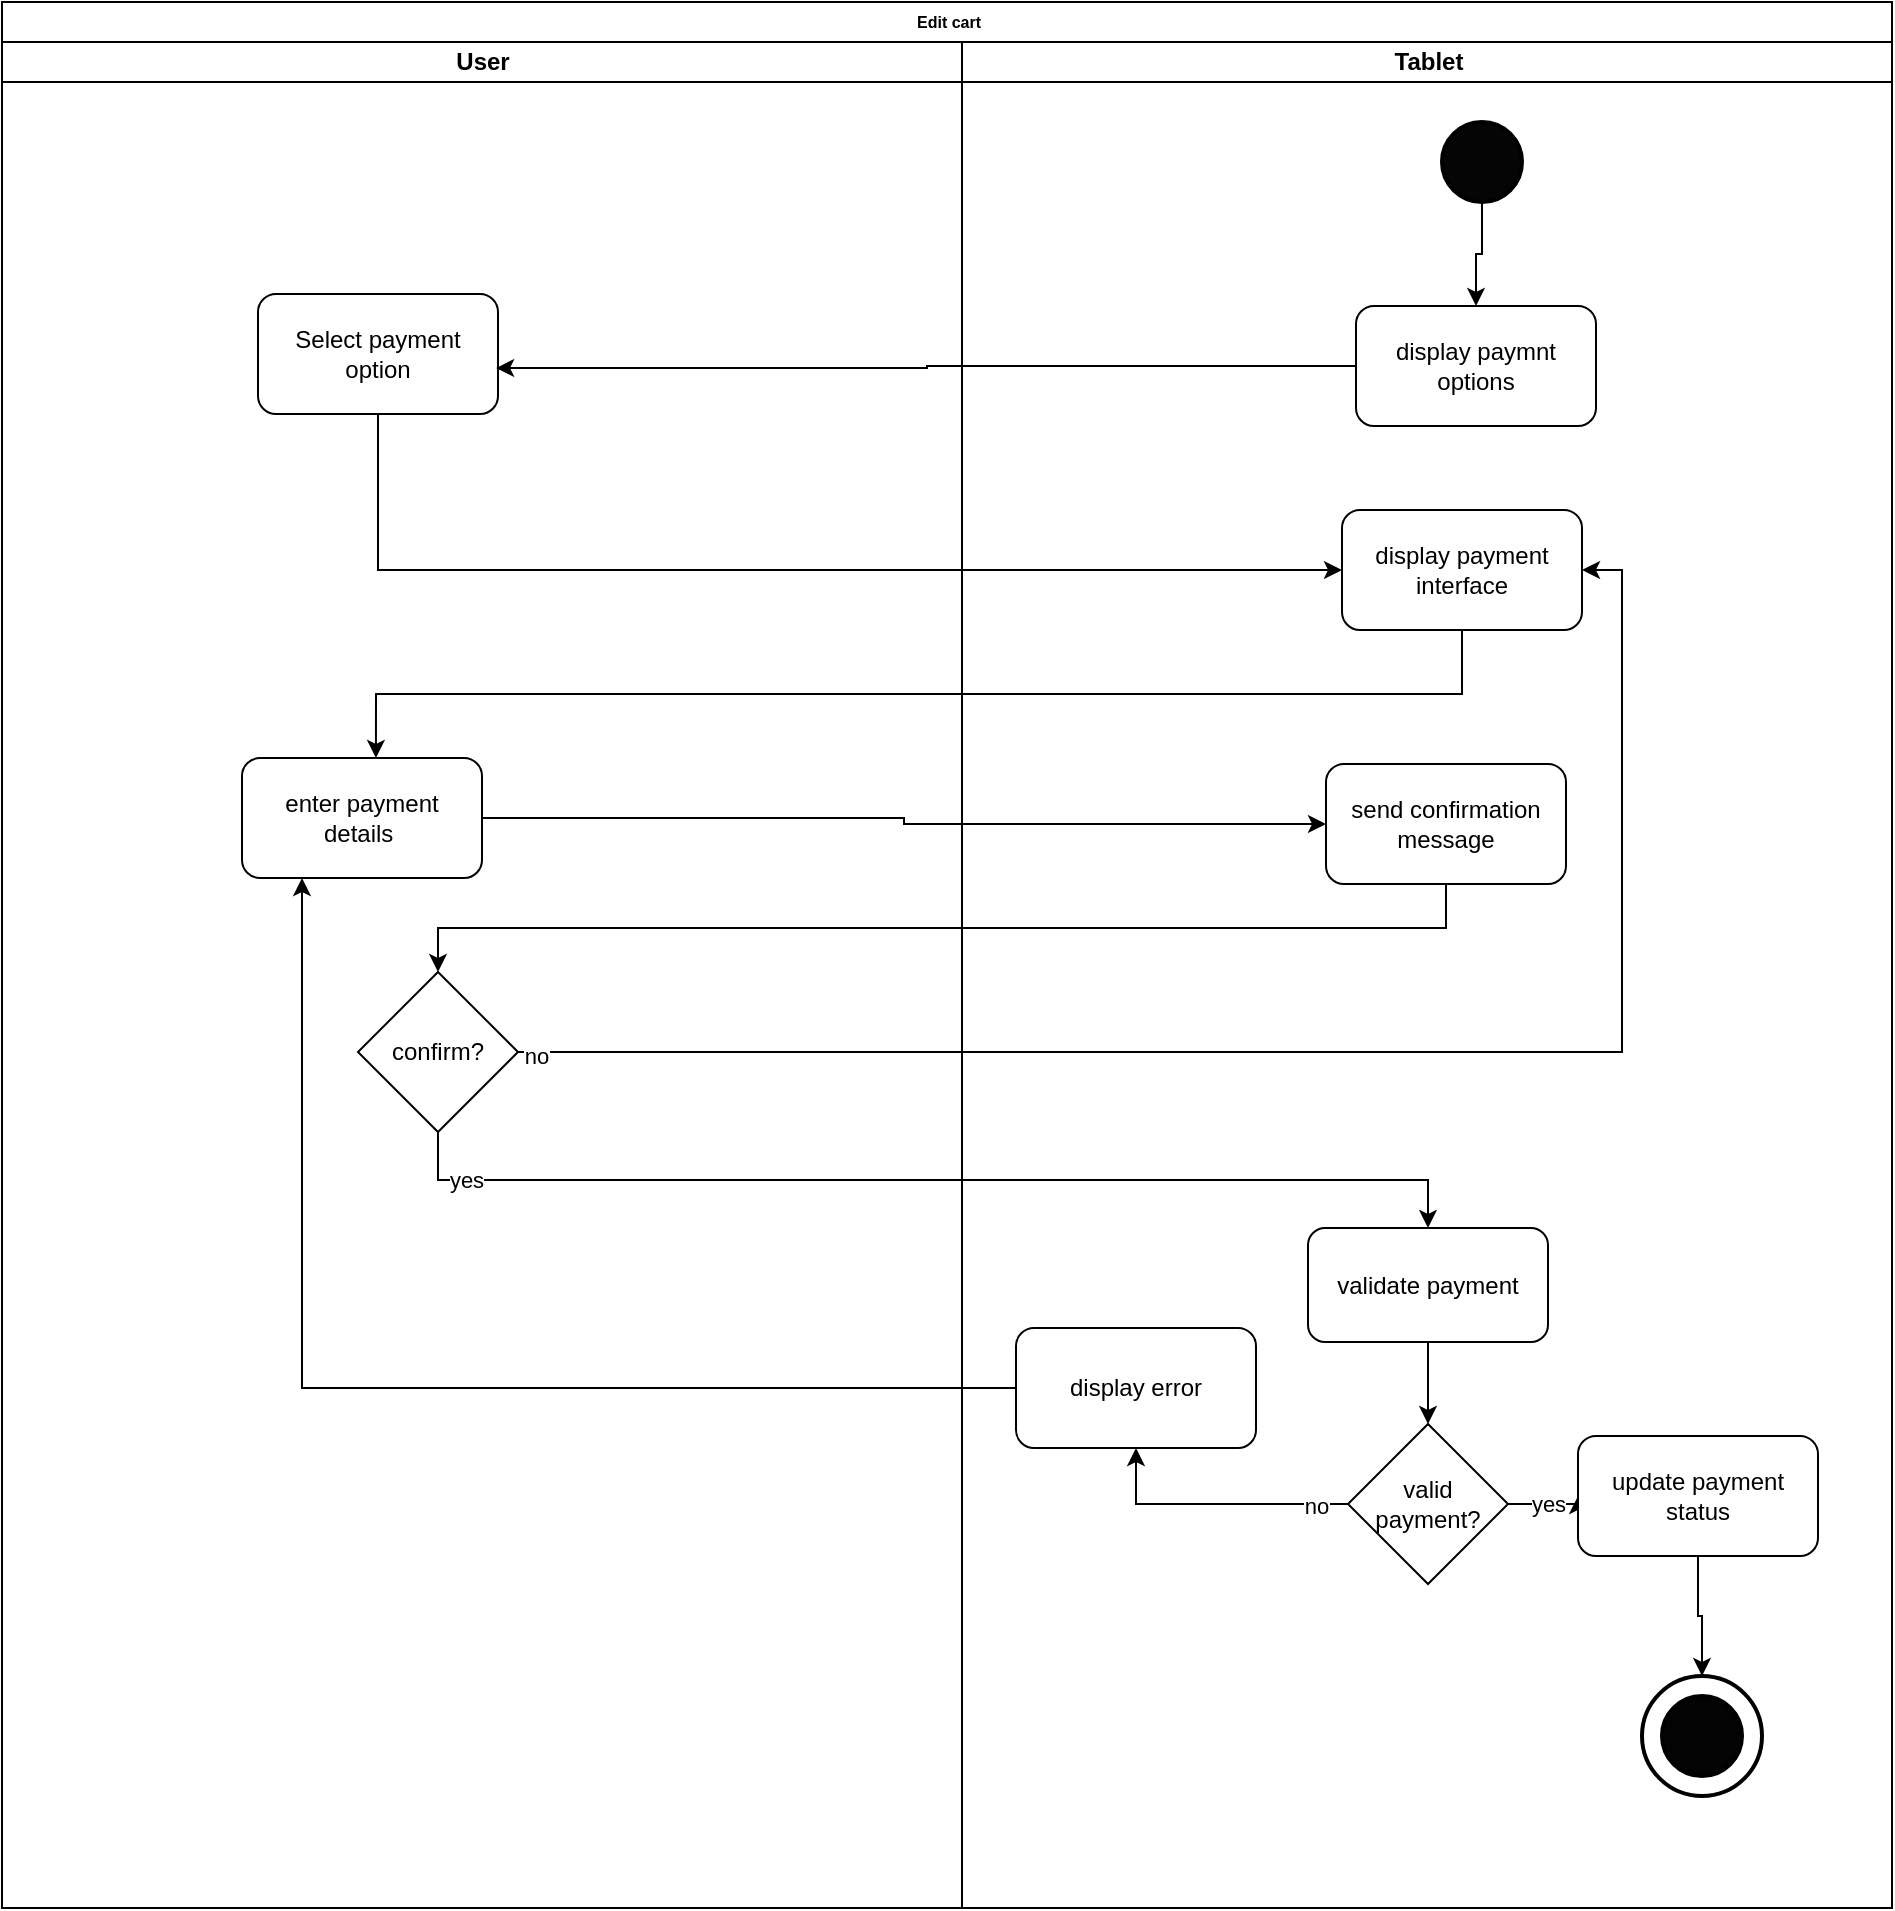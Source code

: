 <mxfile version="18.1.2" type="device" pages="3"><diagram name="make payment" id="74e2e168-ea6b-b213-b513-2b3c1d86103e"><mxGraphModel dx="1102" dy="582" grid="0" gridSize="10" guides="1" tooltips="1" connect="1" arrows="1" fold="1" page="1" pageScale="1" pageWidth="1100" pageHeight="850" background="none" math="0" shadow="0"><root><mxCell id="0"/><mxCell id="1" parent="0"/><mxCell id="77e6c97f196da883-1" value="Edit cart" style="swimlane;html=1;childLayout=stackLayout;startSize=20;rounded=0;shadow=0;labelBackgroundColor=none;strokeWidth=1;fontFamily=Helvetica;fontSize=8;align=center;" parent="1" vertex="1"><mxGeometry x="60" y="40" width="945" height="953" as="geometry"/></mxCell><mxCell id="77e6c97f196da883-2" value="User" style="swimlane;html=1;startSize=20;fontFamily=Helvetica;" parent="77e6c97f196da883-1" vertex="1"><mxGeometry y="20" width="480" height="933" as="geometry"/></mxCell><mxCell id="IcNIfMM1SqILuqd_Uaot-3" value="Select payment option" style="rounded=1;whiteSpace=wrap;html=1;" parent="77e6c97f196da883-2" vertex="1"><mxGeometry x="128" y="126" width="120" height="60" as="geometry"/></mxCell><mxCell id="IcNIfMM1SqILuqd_Uaot-8" value="enter payment details&amp;nbsp;" style="rounded=1;whiteSpace=wrap;html=1;" parent="77e6c97f196da883-2" vertex="1"><mxGeometry x="120" y="358" width="120" height="60" as="geometry"/></mxCell><mxCell id="IcNIfMM1SqILuqd_Uaot-11" value="confirm?" style="rhombus;whiteSpace=wrap;html=1;" parent="77e6c97f196da883-2" vertex="1"><mxGeometry x="178" y="465" width="80" height="80" as="geometry"/></mxCell><mxCell id="77e6c97f196da883-3" value="Tablet" style="swimlane;html=1;startSize=20;" parent="77e6c97f196da883-1" vertex="1"><mxGeometry x="480" y="20" width="465" height="933" as="geometry"/></mxCell><mxCell id="SDK-M1CeFXwxgkk81-vr-1" value="" style="strokeWidth=2;html=1;shape=mxgraph.flowchart.start_2;whiteSpace=wrap;fillColor=#050505;" parent="77e6c97f196da883-3" vertex="1"><mxGeometry x="240" y="40" width="40" height="40" as="geometry"/></mxCell><mxCell id="IcNIfMM1SqILuqd_Uaot-1" value="display paymnt options" style="rounded=1;whiteSpace=wrap;html=1;" parent="77e6c97f196da883-3" vertex="1"><mxGeometry x="197" y="132" width="120" height="60" as="geometry"/></mxCell><mxCell id="IcNIfMM1SqILuqd_Uaot-2" style="edgeStyle=orthogonalEdgeStyle;rounded=0;orthogonalLoop=1;jettySize=auto;html=1;exitX=0.5;exitY=1;exitDx=0;exitDy=0;exitPerimeter=0;entryX=0.5;entryY=0;entryDx=0;entryDy=0;" parent="77e6c97f196da883-3" source="SDK-M1CeFXwxgkk81-vr-1" target="IcNIfMM1SqILuqd_Uaot-1" edge="1"><mxGeometry relative="1" as="geometry"><mxPoint x="260" y="125" as="targetPoint"/></mxGeometry></mxCell><mxCell id="IcNIfMM1SqILuqd_Uaot-5" value="display payment interface" style="rounded=1;whiteSpace=wrap;html=1;" parent="77e6c97f196da883-3" vertex="1"><mxGeometry x="190" y="234" width="120" height="60" as="geometry"/></mxCell><mxCell id="IcNIfMM1SqILuqd_Uaot-9" value="send confirmation message" style="rounded=1;whiteSpace=wrap;html=1;" parent="77e6c97f196da883-3" vertex="1"><mxGeometry x="182" y="361" width="120" height="60" as="geometry"/></mxCell><mxCell id="IcNIfMM1SqILuqd_Uaot-17" style="edgeStyle=orthogonalEdgeStyle;rounded=0;orthogonalLoop=1;jettySize=auto;html=1;exitX=0.5;exitY=1;exitDx=0;exitDy=0;entryX=0.5;entryY=0;entryDx=0;entryDy=0;" parent="77e6c97f196da883-3" source="IcNIfMM1SqILuqd_Uaot-15" target="IcNIfMM1SqILuqd_Uaot-16" edge="1"><mxGeometry relative="1" as="geometry"/></mxCell><mxCell id="IcNIfMM1SqILuqd_Uaot-15" value="validate payment" style="rounded=1;whiteSpace=wrap;html=1;" parent="77e6c97f196da883-3" vertex="1"><mxGeometry x="173" y="593" width="120" height="57" as="geometry"/></mxCell><mxCell id="IcNIfMM1SqILuqd_Uaot-20" style="edgeStyle=orthogonalEdgeStyle;rounded=0;orthogonalLoop=1;jettySize=auto;html=1;exitX=0;exitY=0.5;exitDx=0;exitDy=0;entryX=0.5;entryY=1;entryDx=0;entryDy=0;" parent="77e6c97f196da883-3" source="IcNIfMM1SqILuqd_Uaot-16" target="IcNIfMM1SqILuqd_Uaot-19" edge="1"><mxGeometry relative="1" as="geometry"/></mxCell><mxCell id="IcNIfMM1SqILuqd_Uaot-22" value="yes" style="edgeStyle=orthogonalEdgeStyle;rounded=0;orthogonalLoop=1;jettySize=auto;html=1;exitX=1;exitY=0.5;exitDx=0;exitDy=0;entryX=0;entryY=0.5;entryDx=0;entryDy=0;" parent="77e6c97f196da883-3" source="IcNIfMM1SqILuqd_Uaot-16" target="IcNIfMM1SqILuqd_Uaot-21" edge="1"><mxGeometry relative="1" as="geometry"/></mxCell><mxCell id="IcNIfMM1SqILuqd_Uaot-16" value="valid payment?" style="rhombus;whiteSpace=wrap;html=1;" parent="77e6c97f196da883-3" vertex="1"><mxGeometry x="193" y="691" width="80" height="80" as="geometry"/></mxCell><mxCell id="IcNIfMM1SqILuqd_Uaot-19" value="display error" style="rounded=1;whiteSpace=wrap;html=1;" parent="77e6c97f196da883-3" vertex="1"><mxGeometry x="27" y="643" width="120" height="60" as="geometry"/></mxCell><mxCell id="IcNIfMM1SqILuqd_Uaot-21" value="update payment status" style="rounded=1;whiteSpace=wrap;html=1;" parent="77e6c97f196da883-3" vertex="1"><mxGeometry x="308" y="697" width="120" height="60" as="geometry"/></mxCell><mxCell id="3VEWgP1Zs75r4D65-o5o-1" value="" style="strokeWidth=2;html=1;shape=mxgraph.flowchart.start_2;whiteSpace=wrap;" parent="77e6c97f196da883-3" vertex="1"><mxGeometry x="340" y="817" width="60" height="60" as="geometry"/></mxCell><mxCell id="3VEWgP1Zs75r4D65-o5o-2" value="" style="strokeWidth=2;html=1;shape=mxgraph.flowchart.start_2;whiteSpace=wrap;fillColor=#030303;" parent="77e6c97f196da883-3" vertex="1"><mxGeometry x="350" y="827" width="40" height="40" as="geometry"/></mxCell><mxCell id="IcNIfMM1SqILuqd_Uaot-23" style="edgeStyle=orthogonalEdgeStyle;rounded=0;orthogonalLoop=1;jettySize=auto;html=1;exitX=0.5;exitY=1;exitDx=0;exitDy=0;entryX=0.5;entryY=0;entryDx=0;entryDy=0;entryPerimeter=0;" parent="77e6c97f196da883-3" source="IcNIfMM1SqILuqd_Uaot-21" target="3VEWgP1Zs75r4D65-o5o-1" edge="1"><mxGeometry relative="1" as="geometry"><mxPoint x="368" y="803" as="targetPoint"/></mxGeometry></mxCell><mxCell id="IcNIfMM1SqILuqd_Uaot-4" style="edgeStyle=orthogonalEdgeStyle;rounded=0;orthogonalLoop=1;jettySize=auto;html=1;exitX=0;exitY=0.5;exitDx=0;exitDy=0;entryX=0.992;entryY=0.617;entryDx=0;entryDy=0;entryPerimeter=0;" parent="77e6c97f196da883-1" source="IcNIfMM1SqILuqd_Uaot-1" target="IcNIfMM1SqILuqd_Uaot-3" edge="1"><mxGeometry relative="1" as="geometry"/></mxCell><mxCell id="IcNIfMM1SqILuqd_Uaot-6" style="edgeStyle=orthogonalEdgeStyle;rounded=0;orthogonalLoop=1;jettySize=auto;html=1;exitX=0.5;exitY=1;exitDx=0;exitDy=0;entryX=0;entryY=0.5;entryDx=0;entryDy=0;" parent="77e6c97f196da883-1" source="IcNIfMM1SqILuqd_Uaot-3" target="IcNIfMM1SqILuqd_Uaot-5" edge="1"><mxGeometry relative="1" as="geometry"/></mxCell><mxCell id="IcNIfMM1SqILuqd_Uaot-7" style="edgeStyle=orthogonalEdgeStyle;rounded=0;orthogonalLoop=1;jettySize=auto;html=1;exitX=0.5;exitY=1;exitDx=0;exitDy=0;entryX=0.558;entryY=0;entryDx=0;entryDy=0;entryPerimeter=0;" parent="77e6c97f196da883-1" source="IcNIfMM1SqILuqd_Uaot-5" target="IcNIfMM1SqILuqd_Uaot-8" edge="1"><mxGeometry relative="1" as="geometry"><mxPoint x="188" y="354" as="targetPoint"/></mxGeometry></mxCell><mxCell id="IcNIfMM1SqILuqd_Uaot-10" style="edgeStyle=orthogonalEdgeStyle;rounded=0;orthogonalLoop=1;jettySize=auto;html=1;exitX=1;exitY=0.5;exitDx=0;exitDy=0;entryX=0;entryY=0.5;entryDx=0;entryDy=0;" parent="77e6c97f196da883-1" source="IcNIfMM1SqILuqd_Uaot-8" target="IcNIfMM1SqILuqd_Uaot-9" edge="1"><mxGeometry relative="1" as="geometry"/></mxCell><mxCell id="IcNIfMM1SqILuqd_Uaot-12" style="edgeStyle=orthogonalEdgeStyle;rounded=0;orthogonalLoop=1;jettySize=auto;html=1;exitX=0.5;exitY=1;exitDx=0;exitDy=0;" parent="77e6c97f196da883-1" source="IcNIfMM1SqILuqd_Uaot-9" target="IcNIfMM1SqILuqd_Uaot-11" edge="1"><mxGeometry relative="1" as="geometry"/></mxCell><mxCell id="IcNIfMM1SqILuqd_Uaot-13" value="no" style="edgeStyle=orthogonalEdgeStyle;rounded=0;orthogonalLoop=1;jettySize=auto;html=1;exitX=1;exitY=0.5;exitDx=0;exitDy=0;entryX=1;entryY=0.5;entryDx=0;entryDy=0;" parent="77e6c97f196da883-1" source="IcNIfMM1SqILuqd_Uaot-11" target="IcNIfMM1SqILuqd_Uaot-5" edge="1"><mxGeometry x="-0.978" y="-2" relative="1" as="geometry"><mxPoint as="offset"/></mxGeometry></mxCell><mxCell id="IcNIfMM1SqILuqd_Uaot-14" value="yes" style="edgeStyle=orthogonalEdgeStyle;rounded=0;orthogonalLoop=1;jettySize=auto;html=1;exitX=0.5;exitY=1;exitDx=0;exitDy=0;entryX=0.5;entryY=0;entryDx=0;entryDy=0;" parent="77e6c97f196da883-1" source="IcNIfMM1SqILuqd_Uaot-11" target="IcNIfMM1SqILuqd_Uaot-15" edge="1"><mxGeometry x="-0.86" relative="1" as="geometry"><mxPoint x="716" y="603" as="targetPoint"/><mxPoint as="offset"/></mxGeometry></mxCell><mxCell id="IcNIfMM1SqILuqd_Uaot-18" value="no" style="edgeStyle=orthogonalEdgeStyle;rounded=0;orthogonalLoop=1;jettySize=auto;html=1;entryX=0.25;entryY=1;entryDx=0;entryDy=0;" parent="77e6c97f196da883-1" source="IcNIfMM1SqILuqd_Uaot-19" target="IcNIfMM1SqILuqd_Uaot-8" edge="1"><mxGeometry x="-1" y="161" relative="1" as="geometry"><mxPoint x="150" y="-102" as="offset"/></mxGeometry></mxCell></root></mxGraphModel></diagram><diagram id="SxHgQZfOLJvDwvRTogYs" name="place order"><mxGraphModel dx="1102" dy="582" grid="1" gridSize="10" guides="1" tooltips="1" connect="1" arrows="1" fold="1" page="1" pageScale="1" pageWidth="850" pageHeight="1100" math="0" shadow="0"><root><mxCell id="0"/><mxCell id="1" parent="0"/><mxCell id="PmZEBrTp980dBAcDKjgF-1" value="Place Order" style="swimlane;html=1;childLayout=stackLayout;startSize=20;rounded=0;shadow=0;labelBackgroundColor=none;strokeWidth=1;fontFamily=Verdana;fontSize=8;align=center;" parent="1" vertex="1"><mxGeometry x="70" y="70" width="975" height="930" as="geometry"/></mxCell><mxCell id="PmZEBrTp980dBAcDKjgF-2" value="User" style="swimlane;html=1;startSize=20;" parent="PmZEBrTp980dBAcDKjgF-1" vertex="1"><mxGeometry y="20" width="345" height="910" as="geometry"/></mxCell><mxCell id="PmZEBrTp980dBAcDKjgF-3" value="Clicks place order button" style="rounded=1;whiteSpace=wrap;html=1;" parent="PmZEBrTp980dBAcDKjgF-2" vertex="1"><mxGeometry x="130" y="150" width="120" height="50" as="geometry"/></mxCell><mxCell id="DQQnD7aPkWf6l8-0chDF-12" value="yes" style="edgeStyle=orthogonalEdgeStyle;rounded=0;orthogonalLoop=1;jettySize=auto;html=1;exitX=0.5;exitY=1;exitDx=0;exitDy=0;entryX=0.5;entryY=0;entryDx=0;entryDy=0;" parent="PmZEBrTp980dBAcDKjgF-2" source="DQQnD7aPkWf6l8-0chDF-1" target="DQQnD7aPkWf6l8-0chDF-2" edge="1"><mxGeometry x="-0.789" y="-5" relative="1" as="geometry"><mxPoint as="offset"/></mxGeometry></mxCell><mxCell id="DQQnD7aPkWf6l8-0chDF-1" value="user wishes to enter promo code?" style="rhombus;whiteSpace=wrap;html=1;" parent="PmZEBrTp980dBAcDKjgF-2" vertex="1"><mxGeometry x="155" y="330" width="90" height="90" as="geometry"/></mxCell><mxCell id="DQQnD7aPkWf6l8-0chDF-25" style="edgeStyle=orthogonalEdgeStyle;rounded=0;orthogonalLoop=1;jettySize=auto;html=1;exitX=0.5;exitY=1;exitDx=0;exitDy=0;" parent="PmZEBrTp980dBAcDKjgF-2" source="DQQnD7aPkWf6l8-0chDF-2" target="DQQnD7aPkWf6l8-0chDF-13" edge="1"><mxGeometry relative="1" as="geometry"/></mxCell><mxCell id="DQQnD7aPkWf6l8-0chDF-2" value="Enters promo code" style="rounded=1;whiteSpace=wrap;html=1;" parent="PmZEBrTp980dBAcDKjgF-2" vertex="1"><mxGeometry x="140" y="650" width="120" height="60" as="geometry"/></mxCell><mxCell id="DQQnD7aPkWf6l8-0chDF-24" value="no" style="edgeStyle=orthogonalEdgeStyle;rounded=0;orthogonalLoop=1;jettySize=auto;html=1;exitX=0.5;exitY=1;exitDx=0;exitDy=0;entryX=0;entryY=0.5;entryDx=0;entryDy=0;" parent="PmZEBrTp980dBAcDKjgF-2" source="DQQnD7aPkWf6l8-0chDF-13" target="DQQnD7aPkWf6l8-0chDF-2" edge="1"><mxGeometry x="-0.836" relative="1" as="geometry"><Array as="points"><mxPoint x="195" y="870"/><mxPoint x="120" y="870"/><mxPoint x="120" y="680"/></Array><mxPoint as="offset"/></mxGeometry></mxCell><mxCell id="DQQnD7aPkWf6l8-0chDF-13" value="promo code valid" style="rhombus;whiteSpace=wrap;html=1;" parent="PmZEBrTp980dBAcDKjgF-2" vertex="1"><mxGeometry x="155" y="770" width="80" height="80" as="geometry"/></mxCell><mxCell id="DQQnD7aPkWf6l8-0chDF-19" value="no" style="text;html=1;align=center;verticalAlign=middle;resizable=0;points=[];autosize=1;strokeColor=none;fillColor=none;" parent="PmZEBrTp980dBAcDKjgF-2" vertex="1"><mxGeometry x="245" y="550" width="30" height="20" as="geometry"/></mxCell><mxCell id="PmZEBrTp980dBAcDKjgF-5" value="Tablet" style="swimlane;html=1;startSize=20;" parent="PmZEBrTp980dBAcDKjgF-1" vertex="1"><mxGeometry x="345" y="20" width="340" height="910" as="geometry"/></mxCell><mxCell id="PmZEBrTp980dBAcDKjgF-7" value="Verify order" style="rounded=1;whiteSpace=wrap;html=1;" parent="PmZEBrTp980dBAcDKjgF-5" vertex="1"><mxGeometry x="100" y="150" width="110" height="50" as="geometry"/></mxCell><mxCell id="PmZEBrTp980dBAcDKjgF-9" value="" style="strokeWidth=2;html=1;shape=mxgraph.flowchart.start_2;whiteSpace=wrap;fillColor=#000000;" parent="PmZEBrTp980dBAcDKjgF-5" vertex="1"><mxGeometry x="145" y="20" width="50" height="50" as="geometry"/></mxCell><mxCell id="PmZEBrTp980dBAcDKjgF-10" value="Show cart" style="rounded=1;whiteSpace=wrap;html=1;" parent="PmZEBrTp980dBAcDKjgF-5" vertex="1"><mxGeometry x="103" y="90" width="115" height="40" as="geometry"/></mxCell><mxCell id="PmZEBrTp980dBAcDKjgF-11" style="edgeStyle=orthogonalEdgeStyle;rounded=0;orthogonalLoop=1;jettySize=auto;html=1;exitX=0.5;exitY=1;exitDx=0;exitDy=0;exitPerimeter=0;entryX=0.562;entryY=-0.008;entryDx=0;entryDy=0;entryPerimeter=0;" parent="PmZEBrTp980dBAcDKjgF-5" source="PmZEBrTp980dBAcDKjgF-9" target="PmZEBrTp980dBAcDKjgF-10" edge="1"><mxGeometry relative="1" as="geometry"><mxPoint x="170" y="90" as="targetPoint"/></mxGeometry></mxCell><mxCell id="DQQnD7aPkWf6l8-0chDF-22" style="edgeStyle=orthogonalEdgeStyle;rounded=0;orthogonalLoop=1;jettySize=auto;html=1;exitX=0.5;exitY=1;exitDx=0;exitDy=0;entryX=1;entryY=0.75;entryDx=0;entryDy=0;" parent="PmZEBrTp980dBAcDKjgF-5" source="DQQnD7aPkWf6l8-0chDF-15" target="PmZEBrTp980dBAcDKjgF-10" edge="1"><mxGeometry relative="1" as="geometry"><Array as="points"><mxPoint x="-90" y="570"/><mxPoint x="325" y="570"/><mxPoint x="325" y="120"/></Array></mxGeometry></mxCell><mxCell id="DQQnD7aPkWf6l8-0chDF-15" value="confirm?" style="rhombus;whiteSpace=wrap;html=1;" parent="PmZEBrTp980dBAcDKjgF-5" vertex="1"><mxGeometry x="-115" y="480" width="50" height="70" as="geometry"/></mxCell><mxCell id="DQQnD7aPkWf6l8-0chDF-16" value="Yes" style="edgeLabel;html=1;align=center;verticalAlign=middle;resizable=0;points=[];" parent="PmZEBrTp980dBAcDKjgF-5" vertex="1" connectable="0"><mxGeometry x="-55" y="516" as="geometry"/></mxCell><mxCell id="DQQnD7aPkWf6l8-0chDF-17" value="Send confirmation to&amp;nbsp; user" style="rounded=1;whiteSpace=wrap;html=1;" parent="PmZEBrTp980dBAcDKjgF-5" vertex="1"><mxGeometry x="108" y="340" width="110" height="40" as="geometry"/></mxCell><mxCell id="DQQnD7aPkWf6l8-0chDF-18" style="edgeStyle=orthogonalEdgeStyle;rounded=0;orthogonalLoop=1;jettySize=auto;html=1;exitX=0.5;exitY=1;exitDx=0;exitDy=0;entryX=0.5;entryY=0;entryDx=0;entryDy=0;" parent="PmZEBrTp980dBAcDKjgF-5" source="DQQnD7aPkWf6l8-0chDF-17" target="DQQnD7aPkWf6l8-0chDF-15" edge="1"><mxGeometry relative="1" as="geometry"><mxPoint x="-115" y="400" as="targetPoint"/><Array as="points"><mxPoint x="115" y="380"/><mxPoint x="115" y="470"/><mxPoint x="-90" y="470"/></Array></mxGeometry></mxCell><mxCell id="PmZEBrTp980dBAcDKjgF-12" value="Server" style="swimlane;html=1;startSize=20;" parent="PmZEBrTp980dBAcDKjgF-1" vertex="1"><mxGeometry x="685" y="20" width="290" height="910" as="geometry"/></mxCell><mxCell id="PmZEBrTp980dBAcDKjgF-14" value="" style="strokeWidth=2;html=1;shape=mxgraph.flowchart.start_2;whiteSpace=wrap;" parent="PmZEBrTp980dBAcDKjgF-12" vertex="1"><mxGeometry x="170" y="410" width="60" height="60" as="geometry"/></mxCell><mxCell id="PmZEBrTp980dBAcDKjgF-16" value="" style="strokeWidth=2;html=1;shape=mxgraph.flowchart.start_2;whiteSpace=wrap;fillColor=#030303;" parent="PmZEBrTp980dBAcDKjgF-12" vertex="1"><mxGeometry x="180" y="420" width="40" height="40" as="geometry"/></mxCell><mxCell id="PmZEBrTp980dBAcDKjgF-13" value="Send order request" style="rounded=1;whiteSpace=wrap;html=1;" parent="PmZEBrTp980dBAcDKjgF-12" vertex="1"><mxGeometry x="120" y="260" width="100" height="50" as="geometry"/></mxCell><mxCell id="PmZEBrTp980dBAcDKjgF-15" style="edgeStyle=orthogonalEdgeStyle;rounded=0;orthogonalLoop=1;jettySize=auto;html=1;exitX=0.75;exitY=1;exitDx=0;exitDy=0;entryX=0.5;entryY=0;entryDx=0;entryDy=0;entryPerimeter=0;" parent="PmZEBrTp980dBAcDKjgF-12" source="PmZEBrTp980dBAcDKjgF-13" target="PmZEBrTp980dBAcDKjgF-14" edge="1"><mxGeometry relative="1" as="geometry"><mxPoint x="167.857" y="400" as="targetPoint"/></mxGeometry></mxCell><mxCell id="PmZEBrTp980dBAcDKjgF-17" style="edgeStyle=orthogonalEdgeStyle;rounded=0;orthogonalLoop=1;jettySize=auto;html=1;exitX=1;exitY=0.5;exitDx=0;exitDy=0;entryX=0;entryY=0.5;entryDx=0;entryDy=0;" parent="PmZEBrTp980dBAcDKjgF-1" source="PmZEBrTp980dBAcDKjgF-3" target="PmZEBrTp980dBAcDKjgF-7" edge="1"><mxGeometry relative="1" as="geometry"><mxPoint x="370" y="175" as="targetPoint"/></mxGeometry></mxCell><mxCell id="PmZEBrTp980dBAcDKjgF-21" style="edgeStyle=orthogonalEdgeStyle;rounded=0;orthogonalLoop=1;jettySize=auto;html=1;exitX=0;exitY=0.5;exitDx=0;exitDy=0;entryX=0.5;entryY=0;entryDx=0;entryDy=0;" parent="PmZEBrTp980dBAcDKjgF-1" source="PmZEBrTp980dBAcDKjgF-10" target="PmZEBrTp980dBAcDKjgF-3" edge="1"><mxGeometry relative="1" as="geometry"/></mxCell><mxCell id="DQQnD7aPkWf6l8-0chDF-14" style="edgeStyle=orthogonalEdgeStyle;rounded=0;orthogonalLoop=1;jettySize=auto;html=1;exitX=0.5;exitY=1;exitDx=0;exitDy=0;entryX=0.5;entryY=0;entryDx=0;entryDy=0;" parent="PmZEBrTp980dBAcDKjgF-1" source="PmZEBrTp980dBAcDKjgF-7" target="DQQnD7aPkWf6l8-0chDF-1" edge="1"><mxGeometry relative="1" as="geometry"><mxPoint x="240" y="470" as="targetPoint"/></mxGeometry></mxCell><mxCell id="DQQnD7aPkWf6l8-0chDF-20" value="no" style="edgeStyle=orthogonalEdgeStyle;rounded=0;orthogonalLoop=1;jettySize=auto;html=1;exitX=1;exitY=0.5;exitDx=0;exitDy=0;entryX=0.25;entryY=0;entryDx=0;entryDy=0;" parent="PmZEBrTp980dBAcDKjgF-1" source="DQQnD7aPkWf6l8-0chDF-1" target="DQQnD7aPkWf6l8-0chDF-17" edge="1"><mxGeometry x="-0.909" relative="1" as="geometry"><mxPoint as="offset"/></mxGeometry></mxCell><mxCell id="DQQnD7aPkWf6l8-0chDF-21" style="edgeStyle=orthogonalEdgeStyle;rounded=0;orthogonalLoop=1;jettySize=auto;html=1;exitX=1;exitY=0.5;exitDx=0;exitDy=0;entryX=0;entryY=0.75;entryDx=0;entryDy=0;" parent="PmZEBrTp980dBAcDKjgF-1" source="DQQnD7aPkWf6l8-0chDF-15" target="PmZEBrTp980dBAcDKjgF-13" edge="1"><mxGeometry relative="1" as="geometry"><Array as="points"><mxPoint x="710" y="535"/><mxPoint x="710" y="318"/></Array></mxGeometry></mxCell><mxCell id="DQQnD7aPkWf6l8-0chDF-23" value="yes" style="edgeStyle=orthogonalEdgeStyle;rounded=0;orthogonalLoop=1;jettySize=auto;html=1;exitX=1;exitY=0.5;exitDx=0;exitDy=0;entryX=0.5;entryY=1;entryDx=0;entryDy=0;" parent="PmZEBrTp980dBAcDKjgF-1" source="DQQnD7aPkWf6l8-0chDF-13" target="DQQnD7aPkWf6l8-0chDF-17" edge="1"><mxGeometry x="-0.959" relative="1" as="geometry"><mxPoint as="offset"/></mxGeometry></mxCell></root></mxGraphModel></diagram><diagram id="bzFBUPkuuMBoB_b6tr_b" name="add to cart"><mxGraphModel dx="1102" dy="582" grid="1" gridSize="10" guides="1" tooltips="1" connect="1" arrows="1" fold="1" page="1" pageScale="1" pageWidth="850" pageHeight="1100" math="0" shadow="0"><root><mxCell id="0"/><mxCell id="1" parent="0"/><mxCell id="c9L4vhClBOblmuspQIjg-1" value="Add to cart" style="swimlane;html=1;childLayout=stackLayout;startSize=20;rounded=0;shadow=0;labelBackgroundColor=none;strokeWidth=1;fontFamily=Verdana;fontSize=8;align=center;" parent="1" vertex="1"><mxGeometry x="70" y="40" width="960" height="570" as="geometry"/></mxCell><mxCell id="c9L4vhClBOblmuspQIjg-2" value="User" style="swimlane;html=1;startSize=20;" parent="c9L4vhClBOblmuspQIjg-1" vertex="1"><mxGeometry y="20" width="480" height="550" as="geometry"/></mxCell><mxCell id="c9L4vhClBOblmuspQIjg-3" value="User enters amount" style="rounded=1;whiteSpace=wrap;html=1;" parent="c9L4vhClBOblmuspQIjg-2" vertex="1"><mxGeometry x="130" y="120" width="130" height="40" as="geometry"/></mxCell><mxCell id="c9L4vhClBOblmuspQIjg-4" value="" style="strokeWidth=2;html=1;shape=mxgraph.flowchart.start_2;whiteSpace=wrap;fillColor=#030303;" parent="c9L4vhClBOblmuspQIjg-2" vertex="1"><mxGeometry x="175" y="30" width="40" height="40" as="geometry"/></mxCell><mxCell id="c9L4vhClBOblmuspQIjg-5" style="edgeStyle=orthogonalEdgeStyle;rounded=0;orthogonalLoop=1;jettySize=auto;html=1;exitX=0.5;exitY=1;exitDx=0;exitDy=0;" parent="c9L4vhClBOblmuspQIjg-2" source="c9L4vhClBOblmuspQIjg-6" target="c9L4vhClBOblmuspQIjg-7" edge="1"><mxGeometry relative="1" as="geometry"/></mxCell><mxCell id="c9L4vhClBOblmuspQIjg-6" value="Click add to cart button" style="rounded=1;whiteSpace=wrap;html=1;" parent="c9L4vhClBOblmuspQIjg-2" vertex="1"><mxGeometry x="130" y="180" width="120" height="40" as="geometry"/></mxCell><mxCell id="c9L4vhClBOblmuspQIjg-7" value="" style="rhombus;whiteSpace=wrap;html=1;" parent="c9L4vhClBOblmuspQIjg-2" vertex="1"><mxGeometry x="165" y="260" width="50" height="55" as="geometry"/></mxCell><mxCell id="c9L4vhClBOblmuspQIjg-8" style="edgeStyle=orthogonalEdgeStyle;rounded=0;orthogonalLoop=1;jettySize=auto;html=1;exitX=0.5;exitY=1;exitDx=0;exitDy=0;exitPerimeter=0;entryX=0.5;entryY=0;entryDx=0;entryDy=0;" parent="c9L4vhClBOblmuspQIjg-2" source="c9L4vhClBOblmuspQIjg-4" target="c9L4vhClBOblmuspQIjg-3" edge="1"><mxGeometry relative="1" as="geometry"><mxPoint x="660" y="90" as="targetPoint"/></mxGeometry></mxCell><mxCell id="c9L4vhClBOblmuspQIjg-9" value="System" style="swimlane;html=1;startSize=20;" parent="c9L4vhClBOblmuspQIjg-1" vertex="1"><mxGeometry x="480" y="20" width="480" height="550" as="geometry"/></mxCell><mxCell id="c9L4vhClBOblmuspQIjg-10" value="Show price with respect to amount" style="rounded=1;whiteSpace=wrap;html=1;" parent="c9L4vhClBOblmuspQIjg-9" vertex="1"><mxGeometry x="170" y="120" width="120" height="40" as="geometry"/></mxCell><mxCell id="c9L4vhClBOblmuspQIjg-11" style="edgeStyle=orthogonalEdgeStyle;rounded=0;orthogonalLoop=1;jettySize=auto;html=1;exitX=0.5;exitY=1;exitDx=0;exitDy=0;entryX=0.5;entryY=0;entryDx=0;entryDy=0;entryPerimeter=0;" parent="c9L4vhClBOblmuspQIjg-9" source="c9L4vhClBOblmuspQIjg-12" target="c9L4vhClBOblmuspQIjg-13" edge="1"><mxGeometry relative="1" as="geometry"/></mxCell><mxCell id="c9L4vhClBOblmuspQIjg-12" value="add item to cart" style="rounded=1;whiteSpace=wrap;html=1;" parent="c9L4vhClBOblmuspQIjg-9" vertex="1"><mxGeometry x="140" y="420" width="115" height="40" as="geometry"/></mxCell><mxCell id="c9L4vhClBOblmuspQIjg-13" value="" style="strokeWidth=2;html=1;shape=mxgraph.flowchart.start_2;whiteSpace=wrap;" parent="c9L4vhClBOblmuspQIjg-9" vertex="1"><mxGeometry x="170" y="480" width="60" height="60" as="geometry"/></mxCell><mxCell id="c9L4vhClBOblmuspQIjg-14" value="" style="strokeWidth=2;html=1;shape=mxgraph.flowchart.start_2;whiteSpace=wrap;fillColor=#030303;" parent="c9L4vhClBOblmuspQIjg-9" vertex="1"><mxGeometry x="185" y="495" width="30" height="30" as="geometry"/></mxCell><mxCell id="c9L4vhClBOblmuspQIjg-15" style="edgeStyle=orthogonalEdgeStyle;rounded=0;orthogonalLoop=1;jettySize=auto;html=1;exitX=1;exitY=0.5;exitDx=0;exitDy=0;entryX=0;entryY=0.5;entryDx=0;entryDy=0;" parent="c9L4vhClBOblmuspQIjg-1" source="c9L4vhClBOblmuspQIjg-3" target="c9L4vhClBOblmuspQIjg-10" edge="1"><mxGeometry relative="1" as="geometry"/></mxCell><mxCell id="c9L4vhClBOblmuspQIjg-16" style="edgeStyle=orthogonalEdgeStyle;rounded=0;orthogonalLoop=1;jettySize=auto;html=1;exitX=0.5;exitY=1;exitDx=0;exitDy=0;entryX=1;entryY=0.5;entryDx=0;entryDy=0;" parent="c9L4vhClBOblmuspQIjg-1" source="c9L4vhClBOblmuspQIjg-10" target="c9L4vhClBOblmuspQIjg-6" edge="1"><mxGeometry relative="1" as="geometry"/></mxCell><mxCell id="c9L4vhClBOblmuspQIjg-17" value="Amount is zero" style="edgeStyle=orthogonalEdgeStyle;rounded=0;orthogonalLoop=1;jettySize=auto;html=1;exitX=1;exitY=0.5;exitDx=0;exitDy=0;entryX=0.75;entryY=1;entryDx=0;entryDy=0;align=right;labelPosition=left;verticalLabelPosition=middle;verticalAlign=middle;" parent="c9L4vhClBOblmuspQIjg-1" source="c9L4vhClBOblmuspQIjg-7" target="c9L4vhClBOblmuspQIjg-10" edge="1"><mxGeometry x="-0.692" relative="1" as="geometry"><mxPoint as="offset"/></mxGeometry></mxCell><mxCell id="c9L4vhClBOblmuspQIjg-18" value="Amount is not zero" style="edgeStyle=orthogonalEdgeStyle;rounded=0;orthogonalLoop=1;jettySize=auto;html=1;exitX=0.5;exitY=1;exitDx=0;exitDy=0;entryX=0.5;entryY=0;entryDx=0;entryDy=0;" parent="c9L4vhClBOblmuspQIjg-1" source="c9L4vhClBOblmuspQIjg-7" target="c9L4vhClBOblmuspQIjg-12" edge="1"><mxGeometry x="-0.688" y="-12" relative="1" as="geometry"><mxPoint x="190" y="420" as="targetPoint"/><mxPoint x="1" y="1" as="offset"/></mxGeometry></mxCell></root></mxGraphModel></diagram></mxfile>